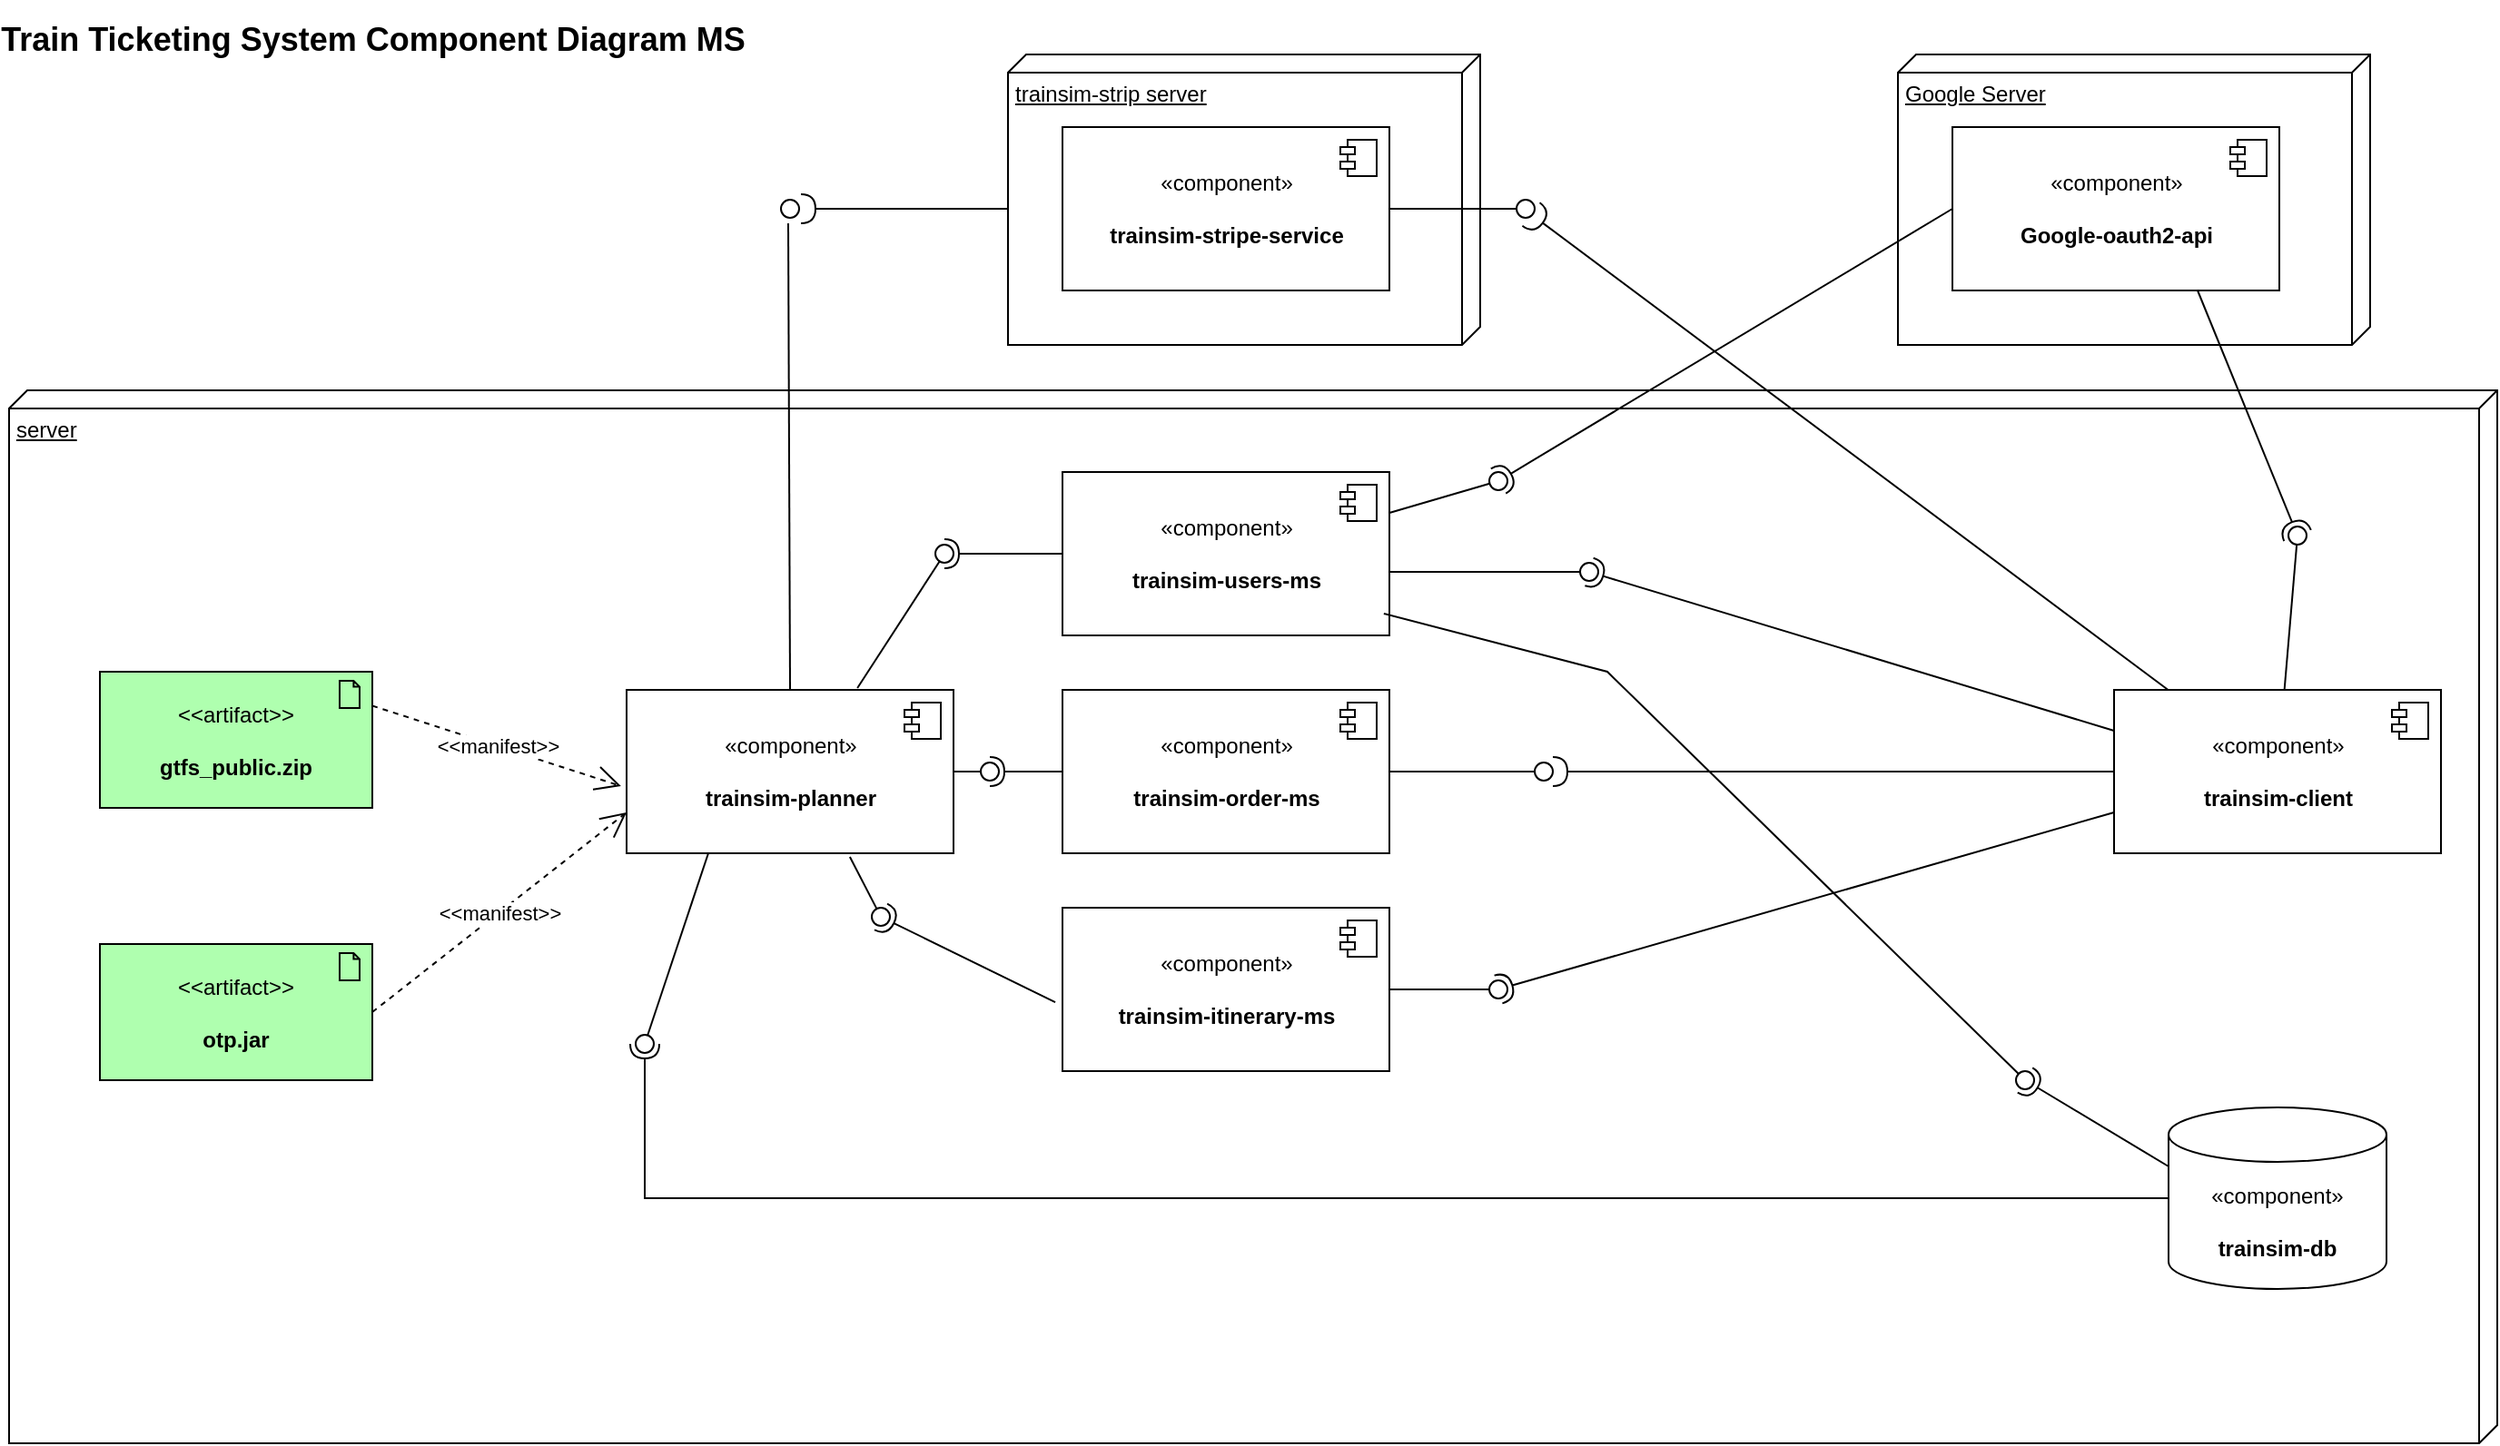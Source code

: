 <mxfile version="15.0.2" type="device"><diagram id="o6UrPXkL3s2AiVVZ4ilw" name="Page-1"><mxGraphModel dx="1662" dy="705" grid="1" gridSize="10" guides="1" tooltips="1" connect="1" arrows="1" fold="1" page="1" pageScale="1" pageWidth="1700" pageHeight="1100" math="0" shadow="0"><root><mxCell id="0"/><mxCell id="1" parent="0"/><mxCell id="IqZI5AjOU7UvZR93LTaf-50" value="Google Server" style="verticalAlign=top;align=left;spacingTop=8;spacingLeft=2;spacingRight=12;shape=cube;size=10;direction=south;fontStyle=4;html=1;" vertex="1" parent="1"><mxGeometry x="1060" y="40" width="260" height="160" as="geometry"/></mxCell><mxCell id="IqZI5AjOU7UvZR93LTaf-51" value="server" style="verticalAlign=top;align=left;spacingTop=8;spacingLeft=2;spacingRight=12;shape=cube;size=10;direction=south;fontStyle=4;html=1;" vertex="1" parent="1"><mxGeometry x="20" y="225" width="1370" height="580" as="geometry"/></mxCell><mxCell id="IqZI5AjOU7UvZR93LTaf-52" value="«component»&lt;br&gt;&lt;br&gt;&lt;b&gt;trainsim-planner&lt;/b&gt;" style="html=1;dropTarget=0;" vertex="1" parent="1"><mxGeometry x="360" y="390" width="180" height="90" as="geometry"/></mxCell><mxCell id="IqZI5AjOU7UvZR93LTaf-53" value="" style="shape=module;jettyWidth=8;jettyHeight=4;" vertex="1" parent="IqZI5AjOU7UvZR93LTaf-52"><mxGeometry x="1" width="20" height="20" relative="1" as="geometry"><mxPoint x="-27" y="7" as="offset"/></mxGeometry></mxCell><mxCell id="IqZI5AjOU7UvZR93LTaf-54" value="«component»&lt;br&gt;&lt;b&gt;&lt;br&gt;trainsim-order-ms&lt;/b&gt;" style="html=1;dropTarget=0;" vertex="1" parent="1"><mxGeometry x="600" y="390" width="180" height="90" as="geometry"/></mxCell><mxCell id="IqZI5AjOU7UvZR93LTaf-55" value="" style="shape=module;jettyWidth=8;jettyHeight=4;" vertex="1" parent="IqZI5AjOU7UvZR93LTaf-54"><mxGeometry x="1" width="20" height="20" relative="1" as="geometry"><mxPoint x="-27" y="7" as="offset"/></mxGeometry></mxCell><mxCell id="IqZI5AjOU7UvZR93LTaf-56" value="«component»&lt;br&gt;&lt;br&gt;&lt;b&gt;trainsim-db&lt;/b&gt;" style="shape=cylinder3;whiteSpace=wrap;html=1;boundedLbl=1;backgroundOutline=1;size=15;" vertex="1" parent="1"><mxGeometry x="1209" y="620" width="120" height="100" as="geometry"/></mxCell><mxCell id="IqZI5AjOU7UvZR93LTaf-57" value="«component»&lt;br&gt;&lt;br&gt;&lt;b&gt;trainsim-client&lt;/b&gt;" style="html=1;dropTarget=0;" vertex="1" parent="1"><mxGeometry x="1179" y="390" width="180" height="90" as="geometry"/></mxCell><mxCell id="IqZI5AjOU7UvZR93LTaf-58" value="" style="shape=module;jettyWidth=8;jettyHeight=4;" vertex="1" parent="IqZI5AjOU7UvZR93LTaf-57"><mxGeometry x="1" width="20" height="20" relative="1" as="geometry"><mxPoint x="-27" y="7" as="offset"/></mxGeometry></mxCell><mxCell id="IqZI5AjOU7UvZR93LTaf-59" value="«component»&lt;br&gt;&lt;br&gt;&lt;b&gt;Google-oauth2-api&lt;/b&gt;" style="html=1;dropTarget=0;" vertex="1" parent="1"><mxGeometry x="1090" y="80" width="180" height="90" as="geometry"/></mxCell><mxCell id="IqZI5AjOU7UvZR93LTaf-60" value="" style="shape=module;jettyWidth=8;jettyHeight=4;" vertex="1" parent="IqZI5AjOU7UvZR93LTaf-59"><mxGeometry x="1" width="20" height="20" relative="1" as="geometry"><mxPoint x="-27" y="7" as="offset"/></mxGeometry></mxCell><mxCell id="IqZI5AjOU7UvZR93LTaf-61" value="&amp;lt;&amp;lt;artifact&amp;gt;&amp;gt;&lt;br&gt;&lt;br&gt;&lt;b&gt;gtfs_public.zip&lt;/b&gt;" style="html=1;outlineConnect=0;whiteSpace=wrap;fillColor=#AFFFAF;shape=mxgraph.archimate3.application;appType=artifact;archiType=square;" vertex="1" parent="1"><mxGeometry x="70" y="380" width="150" height="75" as="geometry"/></mxCell><mxCell id="IqZI5AjOU7UvZR93LTaf-62" value="&amp;lt;&amp;lt;artifact&amp;gt;&amp;gt;&lt;br&gt;&lt;br&gt;&lt;b&gt;otp.jar&lt;/b&gt;" style="html=1;outlineConnect=0;whiteSpace=wrap;fillColor=#AFFFAF;shape=mxgraph.archimate3.application;appType=artifact;archiType=square;" vertex="1" parent="1"><mxGeometry x="70" y="530" width="150" height="75" as="geometry"/></mxCell><mxCell id="IqZI5AjOU7UvZR93LTaf-63" value="&amp;lt;&amp;lt;manifest&amp;gt;&amp;gt;" style="endArrow=open;endSize=12;dashed=1;html=1;exitX=1;exitY=0.25;exitDx=0;exitDy=0;exitPerimeter=0;entryX=-0.017;entryY=0.589;entryDx=0;entryDy=0;entryPerimeter=0;" edge="1" parent="1" source="IqZI5AjOU7UvZR93LTaf-61" target="IqZI5AjOU7UvZR93LTaf-52"><mxGeometry width="160" relative="1" as="geometry"><mxPoint x="220" y="420" as="sourcePoint"/><mxPoint x="346" y="425" as="targetPoint"/></mxGeometry></mxCell><mxCell id="IqZI5AjOU7UvZR93LTaf-64" value="&amp;lt;&amp;lt;manifest&amp;gt;&amp;gt;" style="endArrow=open;endSize=12;dashed=1;html=1;exitX=1;exitY=0.5;exitDx=0;exitDy=0;exitPerimeter=0;entryX=0;entryY=0.75;entryDx=0;entryDy=0;" edge="1" parent="1" source="IqZI5AjOU7UvZR93LTaf-62" target="IqZI5AjOU7UvZR93LTaf-52"><mxGeometry width="160" relative="1" as="geometry"><mxPoint x="230" y="408.75" as="sourcePoint"/><mxPoint x="350" y="440" as="targetPoint"/></mxGeometry></mxCell><mxCell id="IqZI5AjOU7UvZR93LTaf-65" value="" style="rounded=0;orthogonalLoop=1;jettySize=auto;html=1;endArrow=none;endFill=0;" edge="1" parent="1" target="IqZI5AjOU7UvZR93LTaf-67"><mxGeometry relative="1" as="geometry"><mxPoint x="540" y="435" as="sourcePoint"/></mxGeometry></mxCell><mxCell id="IqZI5AjOU7UvZR93LTaf-66" value="" style="rounded=0;orthogonalLoop=1;jettySize=auto;html=1;endArrow=halfCircle;endFill=0;entryX=0.5;entryY=0.5;entryDx=0;entryDy=0;endSize=6;strokeWidth=1;exitX=0;exitY=0.5;exitDx=0;exitDy=0;" edge="1" parent="1" source="IqZI5AjOU7UvZR93LTaf-54" target="IqZI5AjOU7UvZR93LTaf-67"><mxGeometry relative="1" as="geometry"><mxPoint x="580" y="435" as="sourcePoint"/></mxGeometry></mxCell><mxCell id="IqZI5AjOU7UvZR93LTaf-67" value="" style="ellipse;whiteSpace=wrap;html=1;fontFamily=Helvetica;fontSize=12;fontColor=#000000;align=center;strokeColor=#000000;fillColor=#ffffff;points=[];aspect=fixed;resizable=0;" vertex="1" parent="1"><mxGeometry x="555" y="430" width="10" height="10" as="geometry"/></mxCell><mxCell id="IqZI5AjOU7UvZR93LTaf-68" value="" style="rounded=0;orthogonalLoop=1;jettySize=auto;html=1;endArrow=none;endFill=0;" edge="1" parent="1"><mxGeometry relative="1" as="geometry"><mxPoint x="780" y="435" as="sourcePoint"/><mxPoint x="870" y="435" as="targetPoint"/></mxGeometry></mxCell><mxCell id="IqZI5AjOU7UvZR93LTaf-69" value="" style="rounded=0;orthogonalLoop=1;jettySize=auto;html=1;endArrow=halfCircle;endFill=0;endSize=6;strokeWidth=1;exitX=0;exitY=0.5;exitDx=0;exitDy=0;" edge="1" parent="1" source="IqZI5AjOU7UvZR93LTaf-57"><mxGeometry relative="1" as="geometry"><mxPoint x="820" y="435" as="sourcePoint"/><mxPoint x="870" y="435" as="targetPoint"/></mxGeometry></mxCell><mxCell id="IqZI5AjOU7UvZR93LTaf-70" value="" style="ellipse;whiteSpace=wrap;html=1;fontFamily=Helvetica;fontSize=12;fontColor=#000000;align=center;strokeColor=#000000;fillColor=#ffffff;points=[];aspect=fixed;resizable=0;" vertex="1" parent="1"><mxGeometry x="860" y="430" width="10" height="10" as="geometry"/></mxCell><mxCell id="IqZI5AjOU7UvZR93LTaf-71" value="trainsim-strip server" style="verticalAlign=top;align=left;spacingTop=8;spacingLeft=2;spacingRight=12;shape=cube;size=10;direction=south;fontStyle=4;html=1;" vertex="1" parent="1"><mxGeometry x="570" y="40" width="260" height="160" as="geometry"/></mxCell><mxCell id="IqZI5AjOU7UvZR93LTaf-72" value="«component»&lt;br&gt;&lt;br&gt;&lt;b&gt;trainsim-stripe-service&lt;/b&gt;" style="html=1;dropTarget=0;" vertex="1" parent="1"><mxGeometry x="600" y="80" width="180" height="90" as="geometry"/></mxCell><mxCell id="IqZI5AjOU7UvZR93LTaf-73" value="" style="shape=module;jettyWidth=8;jettyHeight=4;" vertex="1" parent="IqZI5AjOU7UvZR93LTaf-72"><mxGeometry x="1" width="20" height="20" relative="1" as="geometry"><mxPoint x="-27" y="7" as="offset"/></mxGeometry></mxCell><mxCell id="IqZI5AjOU7UvZR93LTaf-74" value="&lt;font style=&quot;font-size: 18px&quot;&gt;Train Ticketing System Component Diagram MS&lt;/font&gt;" style="text;strokeColor=none;fillColor=none;html=1;fontSize=24;fontStyle=1;verticalAlign=middle;align=center;" vertex="1" parent="1"><mxGeometry x="20" y="10" width="400" height="40" as="geometry"/></mxCell><mxCell id="IqZI5AjOU7UvZR93LTaf-75" value="" style="rounded=0;orthogonalLoop=1;jettySize=auto;html=1;endArrow=none;endFill=0;entryX=0.4;entryY=0.5;entryDx=0;entryDy=0;entryPerimeter=0;" edge="1" parent="1" target="IqZI5AjOU7UvZR93LTaf-77"><mxGeometry relative="1" as="geometry"><mxPoint x="780" y="125" as="sourcePoint"/><mxPoint x="830" y="125" as="targetPoint"/></mxGeometry></mxCell><mxCell id="IqZI5AjOU7UvZR93LTaf-76" value="" style="rounded=0;orthogonalLoop=1;jettySize=auto;html=1;endArrow=halfCircle;endFill=0;entryX=0.8;entryY=0.8;entryDx=0;entryDy=0;endSize=6;strokeWidth=1;entryPerimeter=0;" edge="1" parent="1" source="IqZI5AjOU7UvZR93LTaf-57" target="IqZI5AjOU7UvZR93LTaf-77"><mxGeometry relative="1" as="geometry"><mxPoint x="990" y="165" as="sourcePoint"/></mxGeometry></mxCell><mxCell id="IqZI5AjOU7UvZR93LTaf-77" value="" style="ellipse;whiteSpace=wrap;html=1;fontFamily=Helvetica;fontSize=12;fontColor=#000000;align=center;strokeColor=#000000;fillColor=#ffffff;points=[];aspect=fixed;resizable=0;" vertex="1" parent="1"><mxGeometry x="850" y="120" width="10" height="10" as="geometry"/></mxCell><mxCell id="IqZI5AjOU7UvZR93LTaf-78" value="«component»&lt;br&gt;&lt;b&gt;&lt;br&gt;trainsim-users-ms&lt;/b&gt;" style="html=1;dropTarget=0;" vertex="1" parent="1"><mxGeometry x="600" y="270" width="180" height="90" as="geometry"/></mxCell><mxCell id="IqZI5AjOU7UvZR93LTaf-79" value="" style="shape=module;jettyWidth=8;jettyHeight=4;" vertex="1" parent="IqZI5AjOU7UvZR93LTaf-78"><mxGeometry x="1" width="20" height="20" relative="1" as="geometry"><mxPoint x="-27" y="7" as="offset"/></mxGeometry></mxCell><mxCell id="IqZI5AjOU7UvZR93LTaf-80" value="«component»&lt;br&gt;&lt;b&gt;&lt;br&gt;trainsim-itinerary-ms&lt;/b&gt;" style="html=1;dropTarget=0;" vertex="1" parent="1"><mxGeometry x="600" y="510" width="180" height="90" as="geometry"/></mxCell><mxCell id="IqZI5AjOU7UvZR93LTaf-81" value="" style="shape=module;jettyWidth=8;jettyHeight=4;" vertex="1" parent="IqZI5AjOU7UvZR93LTaf-80"><mxGeometry x="1" width="20" height="20" relative="1" as="geometry"><mxPoint x="-27" y="7" as="offset"/></mxGeometry></mxCell><mxCell id="IqZI5AjOU7UvZR93LTaf-84" value="" style="rounded=0;orthogonalLoop=1;jettySize=auto;html=1;endArrow=none;endFill=0;exitX=0.5;exitY=0;exitDx=0;exitDy=0;entryX=0.4;entryY=1.3;entryDx=0;entryDy=0;entryPerimeter=0;" edge="1" parent="1" source="IqZI5AjOU7UvZR93LTaf-52" target="IqZI5AjOU7UvZR93LTaf-86"><mxGeometry relative="1" as="geometry"><mxPoint x="400" y="75" as="sourcePoint"/><mxPoint x="450" y="140" as="targetPoint"/></mxGeometry></mxCell><mxCell id="IqZI5AjOU7UvZR93LTaf-85" value="" style="rounded=0;orthogonalLoop=1;jettySize=auto;html=1;endArrow=halfCircle;endFill=0;endSize=6;strokeWidth=1;exitX=0;exitY=0;exitDx=85;exitDy=260;exitPerimeter=0;" edge="1" parent="1" source="IqZI5AjOU7UvZR93LTaf-71"><mxGeometry relative="1" as="geometry"><mxPoint x="440" y="75" as="sourcePoint"/><mxPoint x="456" y="125" as="targetPoint"/></mxGeometry></mxCell><mxCell id="IqZI5AjOU7UvZR93LTaf-86" value="" style="ellipse;whiteSpace=wrap;html=1;fontFamily=Helvetica;fontSize=12;fontColor=#000000;align=center;strokeColor=#000000;fillColor=#ffffff;points=[];aspect=fixed;resizable=0;" vertex="1" parent="1"><mxGeometry x="445" y="120" width="10" height="10" as="geometry"/></mxCell><mxCell id="IqZI5AjOU7UvZR93LTaf-87" value="" style="rounded=0;orthogonalLoop=1;jettySize=auto;html=1;endArrow=none;endFill=0;exitX=0.706;exitY=-0.011;exitDx=0;exitDy=0;exitPerimeter=0;" edge="1" parent="1" source="IqZI5AjOU7UvZR93LTaf-52" target="IqZI5AjOU7UvZR93LTaf-89"><mxGeometry relative="1" as="geometry"><mxPoint x="515" y="315" as="sourcePoint"/></mxGeometry></mxCell><mxCell id="IqZI5AjOU7UvZR93LTaf-88" value="" style="rounded=0;orthogonalLoop=1;jettySize=auto;html=1;endArrow=halfCircle;endFill=0;entryX=0.5;entryY=0.5;entryDx=0;entryDy=0;endSize=6;strokeWidth=1;exitX=0;exitY=0.5;exitDx=0;exitDy=0;" edge="1" parent="1" source="IqZI5AjOU7UvZR93LTaf-78" target="IqZI5AjOU7UvZR93LTaf-89"><mxGeometry relative="1" as="geometry"><mxPoint x="555" y="315" as="sourcePoint"/></mxGeometry></mxCell><mxCell id="IqZI5AjOU7UvZR93LTaf-89" value="" style="ellipse;whiteSpace=wrap;html=1;fontFamily=Helvetica;fontSize=12;fontColor=#000000;align=center;strokeColor=#000000;fillColor=#ffffff;points=[];aspect=fixed;resizable=0;" vertex="1" parent="1"><mxGeometry x="530" y="310" width="10" height="10" as="geometry"/></mxCell><mxCell id="IqZI5AjOU7UvZR93LTaf-90" value="" style="rounded=0;orthogonalLoop=1;jettySize=auto;html=1;endArrow=none;endFill=0;exitX=0.683;exitY=1.022;exitDx=0;exitDy=0;exitPerimeter=0;" edge="1" parent="1" source="IqZI5AjOU7UvZR93LTaf-52" target="IqZI5AjOU7UvZR93LTaf-92"><mxGeometry relative="1" as="geometry"><mxPoint x="480" y="515" as="sourcePoint"/></mxGeometry></mxCell><mxCell id="IqZI5AjOU7UvZR93LTaf-91" value="" style="rounded=0;orthogonalLoop=1;jettySize=auto;html=1;endArrow=halfCircle;endFill=0;entryX=0.5;entryY=0.5;entryDx=0;entryDy=0;endSize=6;strokeWidth=1;exitX=-0.022;exitY=0.578;exitDx=0;exitDy=0;exitPerimeter=0;" edge="1" parent="1" source="IqZI5AjOU7UvZR93LTaf-80" target="IqZI5AjOU7UvZR93LTaf-92"><mxGeometry relative="1" as="geometry"><mxPoint x="520" y="515" as="sourcePoint"/></mxGeometry></mxCell><mxCell id="IqZI5AjOU7UvZR93LTaf-92" value="" style="ellipse;whiteSpace=wrap;html=1;fontFamily=Helvetica;fontSize=12;fontColor=#000000;align=center;strokeColor=#000000;fillColor=#ffffff;points=[];aspect=fixed;resizable=0;" vertex="1" parent="1"><mxGeometry x="495" y="510" width="10" height="10" as="geometry"/></mxCell><mxCell id="IqZI5AjOU7UvZR93LTaf-96" value="" style="rounded=0;orthogonalLoop=1;jettySize=auto;html=1;endArrow=none;endFill=0;" edge="1" parent="1" target="IqZI5AjOU7UvZR93LTaf-98"><mxGeometry relative="1" as="geometry"><mxPoint x="780" y="325" as="sourcePoint"/></mxGeometry></mxCell><mxCell id="IqZI5AjOU7UvZR93LTaf-97" value="" style="rounded=0;orthogonalLoop=1;jettySize=auto;html=1;endArrow=halfCircle;endFill=0;entryX=0.5;entryY=0.5;entryDx=0;entryDy=0;endSize=6;strokeWidth=1;exitX=0;exitY=0.25;exitDx=0;exitDy=0;" edge="1" parent="1" source="IqZI5AjOU7UvZR93LTaf-57" target="IqZI5AjOU7UvZR93LTaf-98"><mxGeometry relative="1" as="geometry"><mxPoint x="910" y="325" as="sourcePoint"/></mxGeometry></mxCell><mxCell id="IqZI5AjOU7UvZR93LTaf-98" value="" style="ellipse;whiteSpace=wrap;html=1;fontFamily=Helvetica;fontSize=12;fontColor=#000000;align=center;strokeColor=#000000;fillColor=#ffffff;points=[];aspect=fixed;resizable=0;" vertex="1" parent="1"><mxGeometry x="885" y="320" width="10" height="10" as="geometry"/></mxCell><mxCell id="IqZI5AjOU7UvZR93LTaf-99" value="" style="rounded=0;orthogonalLoop=1;jettySize=auto;html=1;endArrow=none;endFill=0;" edge="1" parent="1" source="IqZI5AjOU7UvZR93LTaf-80" target="IqZI5AjOU7UvZR93LTaf-101"><mxGeometry relative="1" as="geometry"><mxPoint x="820" y="555" as="sourcePoint"/></mxGeometry></mxCell><mxCell id="IqZI5AjOU7UvZR93LTaf-100" value="" style="rounded=0;orthogonalLoop=1;jettySize=auto;html=1;endArrow=halfCircle;endFill=0;entryX=0.5;entryY=0.5;entryDx=0;entryDy=0;endSize=6;strokeWidth=1;exitX=0;exitY=0.75;exitDx=0;exitDy=0;" edge="1" parent="1" source="IqZI5AjOU7UvZR93LTaf-57" target="IqZI5AjOU7UvZR93LTaf-101"><mxGeometry relative="1" as="geometry"><mxPoint x="860" y="555" as="sourcePoint"/></mxGeometry></mxCell><mxCell id="IqZI5AjOU7UvZR93LTaf-101" value="" style="ellipse;whiteSpace=wrap;html=1;fontFamily=Helvetica;fontSize=12;fontColor=#000000;align=center;strokeColor=#000000;fillColor=#ffffff;points=[];aspect=fixed;resizable=0;" vertex="1" parent="1"><mxGeometry x="835" y="550" width="10" height="10" as="geometry"/></mxCell><mxCell id="IqZI5AjOU7UvZR93LTaf-105" value="" style="rounded=0;orthogonalLoop=1;jettySize=auto;html=1;endArrow=none;endFill=0;exitX=0.25;exitY=1;exitDx=0;exitDy=0;" edge="1" parent="1" source="IqZI5AjOU7UvZR93LTaf-52" target="IqZI5AjOU7UvZR93LTaf-107"><mxGeometry relative="1" as="geometry"><mxPoint x="350" y="585" as="sourcePoint"/></mxGeometry></mxCell><mxCell id="IqZI5AjOU7UvZR93LTaf-106" value="" style="rounded=0;orthogonalLoop=1;jettySize=auto;html=1;endArrow=halfCircle;endFill=0;entryX=0.5;entryY=0.5;entryDx=0;entryDy=0;endSize=6;strokeWidth=1;exitX=0;exitY=0.5;exitDx=0;exitDy=0;exitPerimeter=0;" edge="1" parent="1" source="IqZI5AjOU7UvZR93LTaf-56" target="IqZI5AjOU7UvZR93LTaf-107"><mxGeometry relative="1" as="geometry"><mxPoint x="400" y="585" as="sourcePoint"/><Array as="points"><mxPoint x="370" y="670"/></Array></mxGeometry></mxCell><mxCell id="IqZI5AjOU7UvZR93LTaf-107" value="" style="ellipse;whiteSpace=wrap;html=1;fontFamily=Helvetica;fontSize=12;fontColor=#000000;align=center;strokeColor=#000000;fillColor=#ffffff;points=[];aspect=fixed;resizable=0;" vertex="1" parent="1"><mxGeometry x="365" y="580" width="10" height="10" as="geometry"/></mxCell><mxCell id="IqZI5AjOU7UvZR93LTaf-108" value="" style="rounded=0;orthogonalLoop=1;jettySize=auto;html=1;endArrow=none;endFill=0;" edge="1" parent="1" source="IqZI5AjOU7UvZR93LTaf-57" target="IqZI5AjOU7UvZR93LTaf-110"><mxGeometry relative="1" as="geometry"><mxPoint x="1260" y="305" as="sourcePoint"/></mxGeometry></mxCell><mxCell id="IqZI5AjOU7UvZR93LTaf-109" value="" style="rounded=0;orthogonalLoop=1;jettySize=auto;html=1;endArrow=halfCircle;endFill=0;entryX=0.5;entryY=0.5;entryDx=0;entryDy=0;endSize=6;strokeWidth=1;exitX=0.75;exitY=1;exitDx=0;exitDy=0;" edge="1" parent="1" source="IqZI5AjOU7UvZR93LTaf-59" target="IqZI5AjOU7UvZR93LTaf-110"><mxGeometry relative="1" as="geometry"><mxPoint x="1300" y="305" as="sourcePoint"/></mxGeometry></mxCell><mxCell id="IqZI5AjOU7UvZR93LTaf-110" value="" style="ellipse;whiteSpace=wrap;html=1;fontFamily=Helvetica;fontSize=12;fontColor=#000000;align=center;strokeColor=#000000;fillColor=#ffffff;points=[];aspect=fixed;resizable=0;" vertex="1" parent="1"><mxGeometry x="1275" y="300" width="10" height="10" as="geometry"/></mxCell><mxCell id="IqZI5AjOU7UvZR93LTaf-111" value="" style="rounded=0;orthogonalLoop=1;jettySize=auto;html=1;endArrow=none;endFill=0;exitX=1;exitY=0.25;exitDx=0;exitDy=0;" edge="1" parent="1" source="IqZI5AjOU7UvZR93LTaf-78" target="IqZI5AjOU7UvZR93LTaf-113"><mxGeometry relative="1" as="geometry"><mxPoint x="820" y="275" as="sourcePoint"/></mxGeometry></mxCell><mxCell id="IqZI5AjOU7UvZR93LTaf-112" value="" style="rounded=0;orthogonalLoop=1;jettySize=auto;html=1;endArrow=halfCircle;endFill=0;entryX=0.5;entryY=0.5;entryDx=0;entryDy=0;endSize=6;strokeWidth=1;exitX=0;exitY=0.5;exitDx=0;exitDy=0;" edge="1" parent="1" source="IqZI5AjOU7UvZR93LTaf-59" target="IqZI5AjOU7UvZR93LTaf-113"><mxGeometry relative="1" as="geometry"><mxPoint x="860" y="275" as="sourcePoint"/></mxGeometry></mxCell><mxCell id="IqZI5AjOU7UvZR93LTaf-113" value="" style="ellipse;whiteSpace=wrap;html=1;fontFamily=Helvetica;fontSize=12;fontColor=#000000;align=center;strokeColor=#000000;fillColor=#ffffff;points=[];aspect=fixed;resizable=0;" vertex="1" parent="1"><mxGeometry x="835" y="270" width="10" height="10" as="geometry"/></mxCell><mxCell id="IqZI5AjOU7UvZR93LTaf-114" value="" style="rounded=0;orthogonalLoop=1;jettySize=auto;html=1;endArrow=none;endFill=0;exitX=0.983;exitY=0.867;exitDx=0;exitDy=0;exitPerimeter=0;" edge="1" target="IqZI5AjOU7UvZR93LTaf-116" parent="1" source="IqZI5AjOU7UvZR93LTaf-78"><mxGeometry relative="1" as="geometry"><mxPoint x="1110" y="605" as="sourcePoint"/><Array as="points"><mxPoint x="900" y="380"/></Array></mxGeometry></mxCell><mxCell id="IqZI5AjOU7UvZR93LTaf-115" value="" style="rounded=0;orthogonalLoop=1;jettySize=auto;html=1;endArrow=halfCircle;endFill=0;entryX=0.5;entryY=0.5;entryDx=0;entryDy=0;endSize=6;strokeWidth=1;exitX=0;exitY=0;exitDx=0;exitDy=32.5;exitPerimeter=0;" edge="1" target="IqZI5AjOU7UvZR93LTaf-116" parent="1" source="IqZI5AjOU7UvZR93LTaf-56"><mxGeometry relative="1" as="geometry"><mxPoint x="1150" y="605" as="sourcePoint"/></mxGeometry></mxCell><mxCell id="IqZI5AjOU7UvZR93LTaf-116" value="" style="ellipse;whiteSpace=wrap;html=1;fontFamily=Helvetica;fontSize=12;fontColor=#000000;align=center;strokeColor=#000000;fillColor=#ffffff;points=[];aspect=fixed;resizable=0;" vertex="1" parent="1"><mxGeometry x="1125" y="600" width="10" height="10" as="geometry"/></mxCell></root></mxGraphModel></diagram></mxfile>